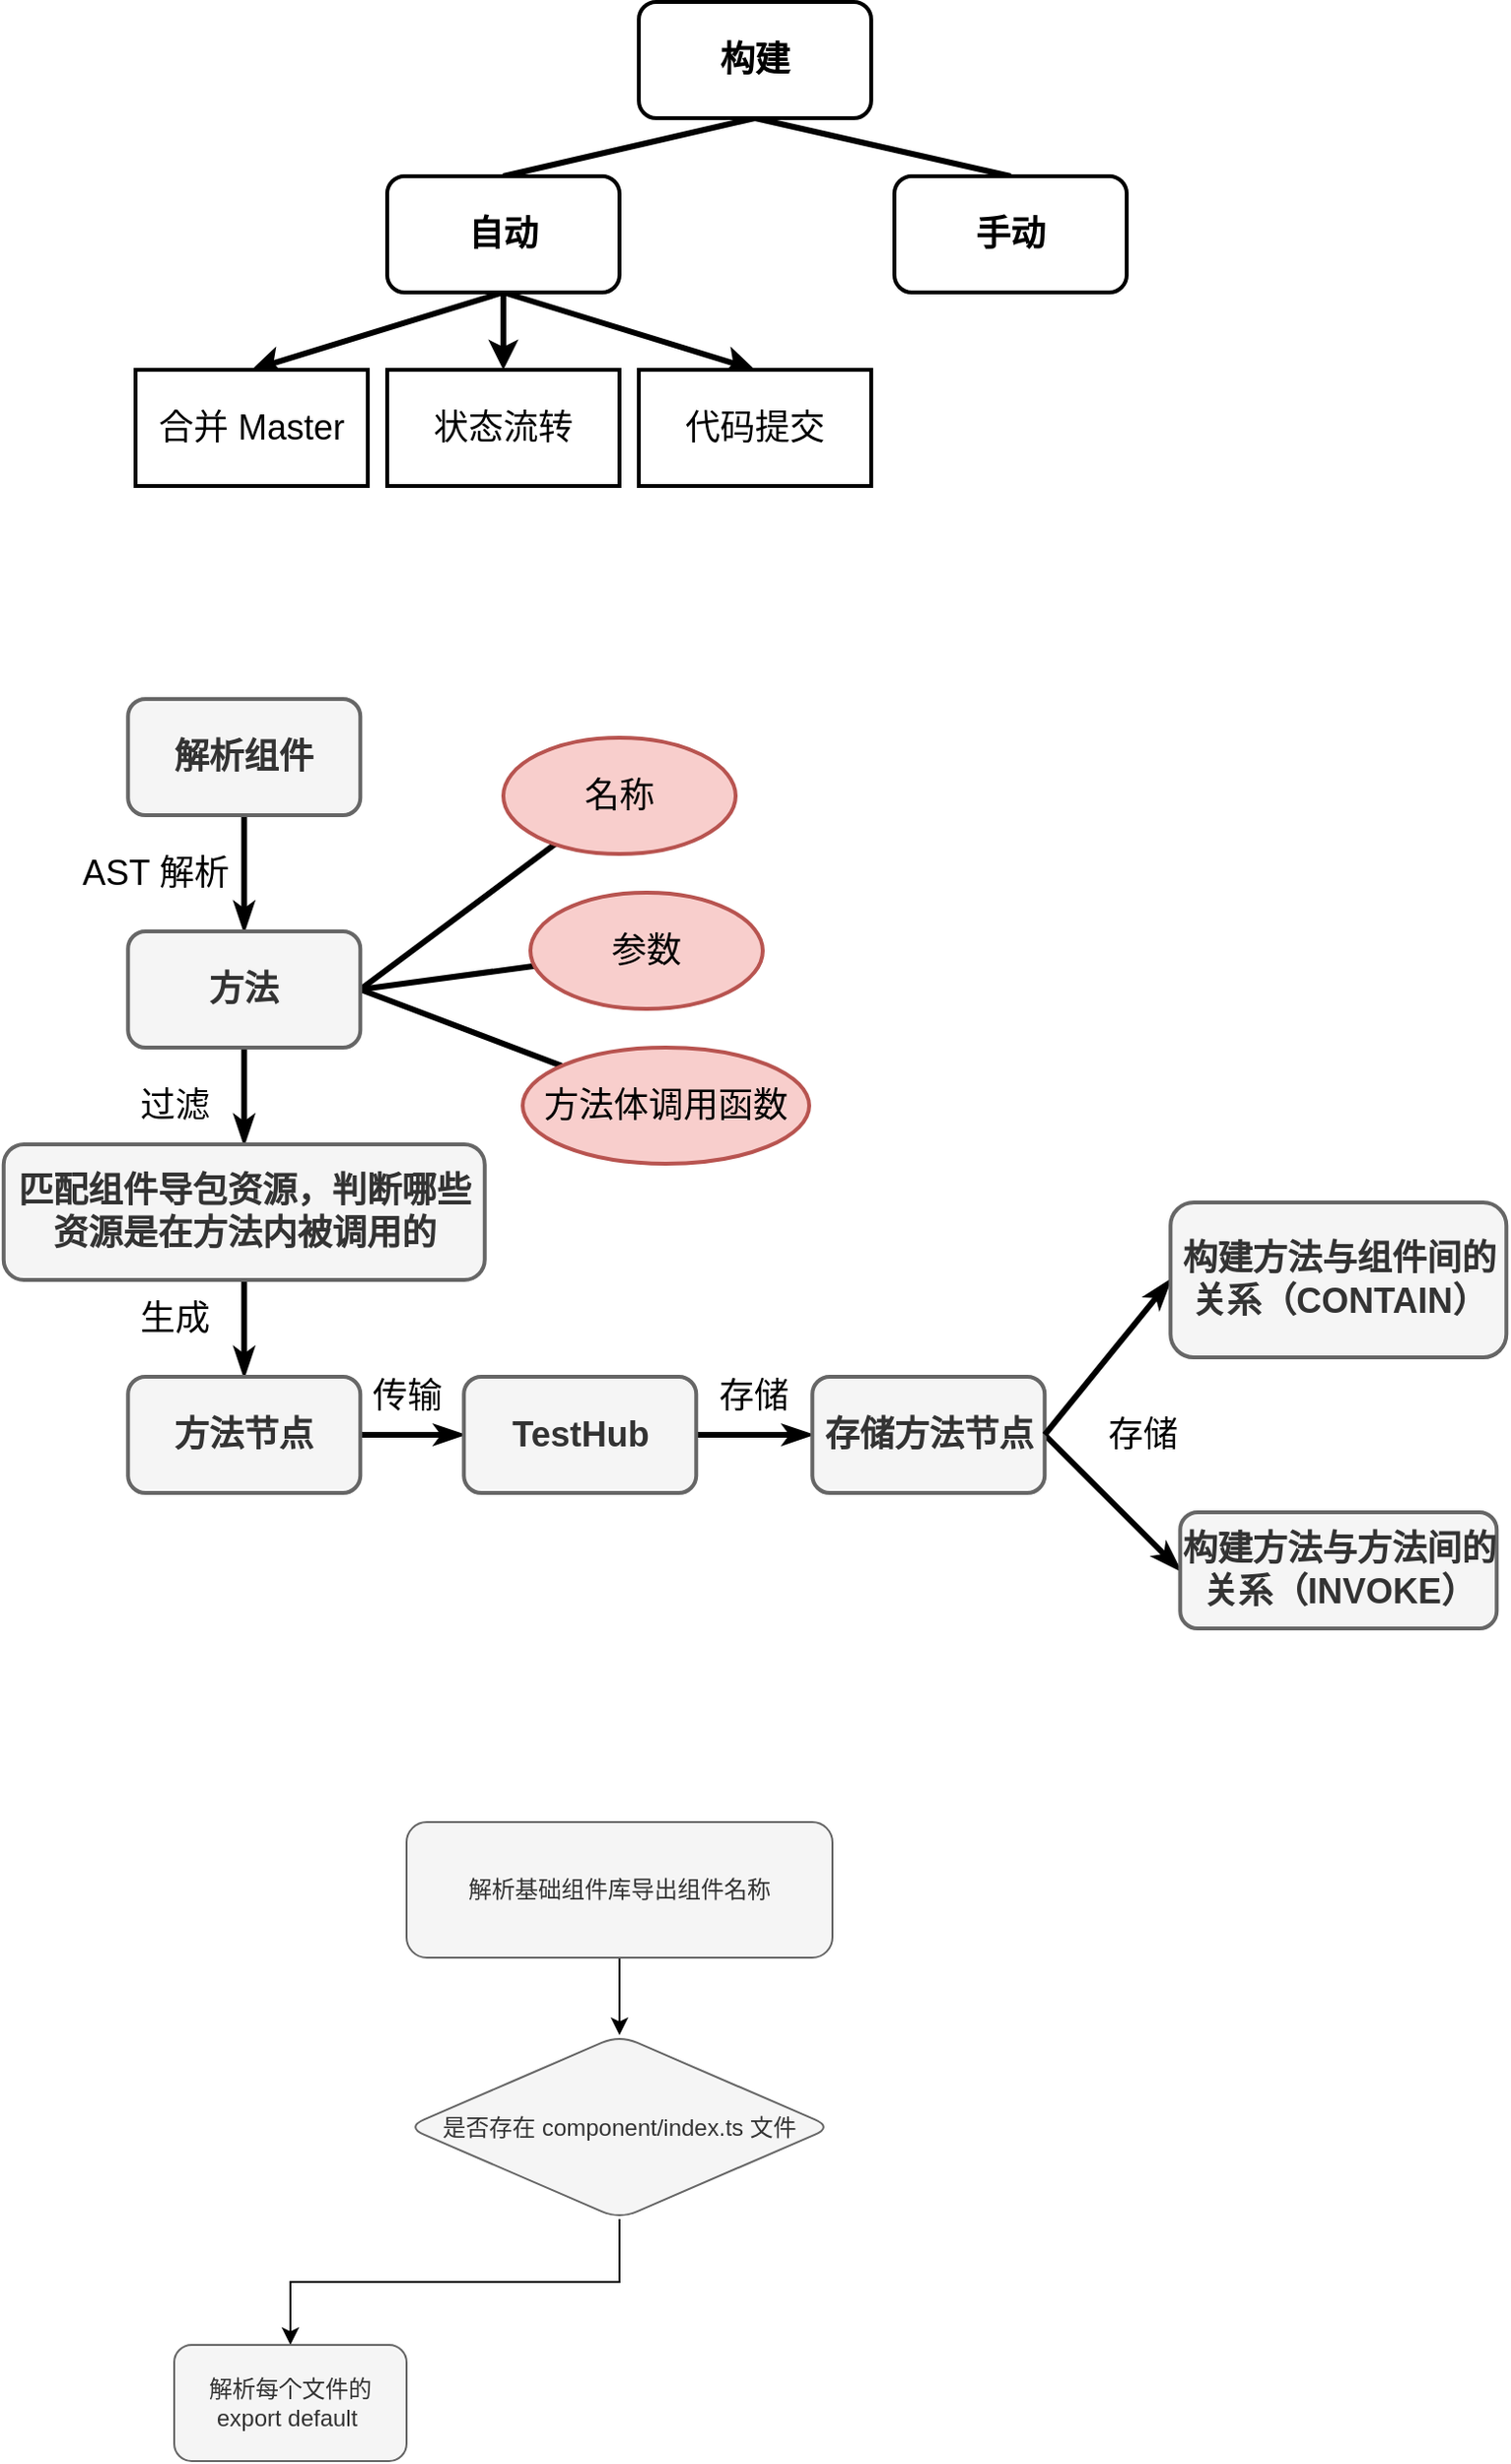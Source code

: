 <mxfile version="18.2.0" type="github">
  <diagram id="OAQBumTCi4VNMYvm5W2r" name="第 1 页">
    <mxGraphModel dx="1186" dy="764" grid="1" gridSize="10" guides="1" tooltips="1" connect="1" arrows="1" fold="1" page="1" pageScale="1" pageWidth="827" pageHeight="1169" math="0" shadow="0">
      <root>
        <mxCell id="0" />
        <mxCell id="1" parent="0" />
        <mxCell id="h8ZU28KvVE-qXobPjvcc-4" style="rounded=0;orthogonalLoop=1;jettySize=auto;html=1;exitX=0.5;exitY=1;exitDx=0;exitDy=0;fontSize=18;entryX=0.5;entryY=0;entryDx=0;entryDy=0;strokeWidth=3;endArrow=none;endFill=0;" parent="1" source="h8ZU28KvVE-qXobPjvcc-1" target="h8ZU28KvVE-qXobPjvcc-2" edge="1">
          <mxGeometry relative="1" as="geometry" />
        </mxCell>
        <mxCell id="h8ZU28KvVE-qXobPjvcc-5" style="rounded=0;orthogonalLoop=1;jettySize=auto;html=1;exitX=0.5;exitY=1;exitDx=0;exitDy=0;fontSize=18;entryX=0.5;entryY=0;entryDx=0;entryDy=0;strokeWidth=3;endArrow=none;endFill=0;" parent="1" source="h8ZU28KvVE-qXobPjvcc-1" target="h8ZU28KvVE-qXobPjvcc-3" edge="1">
          <mxGeometry relative="1" as="geometry" />
        </mxCell>
        <mxCell id="h8ZU28KvVE-qXobPjvcc-1" value="&lt;b&gt;&lt;font style=&quot;font-size: 18px;&quot;&gt;构建&lt;/font&gt;&lt;/b&gt;" style="rounded=1;whiteSpace=wrap;html=1;strokeWidth=2;" parent="1" vertex="1">
          <mxGeometry x="350" y="40" width="120" height="60" as="geometry" />
        </mxCell>
        <mxCell id="h8ZU28KvVE-qXobPjvcc-6" style="rounded=0;orthogonalLoop=1;jettySize=auto;html=1;exitX=0.5;exitY=1;exitDx=0;exitDy=0;fontSize=18;entryX=0.5;entryY=0;entryDx=0;entryDy=0;strokeWidth=3;" parent="1" source="h8ZU28KvVE-qXobPjvcc-2" target="h8ZU28KvVE-qXobPjvcc-7" edge="1">
          <mxGeometry relative="1" as="geometry">
            <mxPoint x="110" y="260" as="targetPoint" />
          </mxGeometry>
        </mxCell>
        <mxCell id="h8ZU28KvVE-qXobPjvcc-10" style="edgeStyle=none;rounded=0;orthogonalLoop=1;jettySize=auto;html=1;exitX=0.5;exitY=1;exitDx=0;exitDy=0;entryX=0.5;entryY=0;entryDx=0;entryDy=0;fontSize=18;strokeWidth=3;" parent="1" source="h8ZU28KvVE-qXobPjvcc-2" target="h8ZU28KvVE-qXobPjvcc-8" edge="1">
          <mxGeometry relative="1" as="geometry" />
        </mxCell>
        <mxCell id="h8ZU28KvVE-qXobPjvcc-11" style="edgeStyle=none;rounded=0;orthogonalLoop=1;jettySize=auto;html=1;exitX=0.5;exitY=1;exitDx=0;exitDy=0;entryX=0.5;entryY=0;entryDx=0;entryDy=0;fontSize=18;strokeWidth=3;" parent="1" source="h8ZU28KvVE-qXobPjvcc-2" target="h8ZU28KvVE-qXobPjvcc-9" edge="1">
          <mxGeometry relative="1" as="geometry" />
        </mxCell>
        <mxCell id="h8ZU28KvVE-qXobPjvcc-2" value="&lt;b&gt;&lt;font style=&quot;font-size: 18px;&quot;&gt;自动&lt;/font&gt;&lt;/b&gt;" style="rounded=1;whiteSpace=wrap;html=1;strokeWidth=2;" parent="1" vertex="1">
          <mxGeometry x="220" y="130" width="120" height="60" as="geometry" />
        </mxCell>
        <mxCell id="h8ZU28KvVE-qXobPjvcc-3" value="&lt;span style=&quot;font-size: 18px;&quot;&gt;&lt;b&gt;手动&lt;/b&gt;&lt;/span&gt;" style="rounded=1;whiteSpace=wrap;html=1;strokeWidth=2;" parent="1" vertex="1">
          <mxGeometry x="482" y="130" width="120" height="60" as="geometry" />
        </mxCell>
        <mxCell id="h8ZU28KvVE-qXobPjvcc-7" value="合并 Master" style="whiteSpace=wrap;html=1;fontSize=18;strokeWidth=2;" parent="1" vertex="1">
          <mxGeometry x="90" y="230" width="120" height="60" as="geometry" />
        </mxCell>
        <mxCell id="h8ZU28KvVE-qXobPjvcc-8" value="状态流转" style="whiteSpace=wrap;html=1;fontSize=18;strokeWidth=2;" parent="1" vertex="1">
          <mxGeometry x="220" y="230" width="120" height="60" as="geometry" />
        </mxCell>
        <mxCell id="h8ZU28KvVE-qXobPjvcc-9" value="代码提交" style="whiteSpace=wrap;html=1;fontSize=18;strokeWidth=2;" parent="1" vertex="1">
          <mxGeometry x="350" y="230" width="120" height="60" as="geometry" />
        </mxCell>
        <mxCell id="h8ZU28KvVE-qXobPjvcc-14" value="" style="edgeStyle=none;rounded=0;orthogonalLoop=1;jettySize=auto;html=1;fontSize=18;endArrow=classicThin;endFill=1;strokeWidth=3;" parent="1" source="h8ZU28KvVE-qXobPjvcc-12" target="h8ZU28KvVE-qXobPjvcc-13" edge="1">
          <mxGeometry relative="1" as="geometry" />
        </mxCell>
        <mxCell id="h8ZU28KvVE-qXobPjvcc-36" value="AST 解析" style="edgeLabel;html=1;align=center;verticalAlign=middle;resizable=0;points=[];fontSize=18;" parent="h8ZU28KvVE-qXobPjvcc-14" vertex="1" connectable="0">
          <mxGeometry x="0.133" relative="1" as="geometry">
            <mxPoint x="-46" y="-4" as="offset" />
          </mxGeometry>
        </mxCell>
        <mxCell id="h8ZU28KvVE-qXobPjvcc-12" value="解析组件" style="rounded=1;whiteSpace=wrap;html=1;fontSize=18;strokeWidth=2;fillColor=#f5f5f5;fontColor=#333333;strokeColor=#666666;fontStyle=1" parent="1" vertex="1">
          <mxGeometry x="86.13" y="400" width="120" height="60" as="geometry" />
        </mxCell>
        <mxCell id="h8ZU28KvVE-qXobPjvcc-19" value="" style="edgeStyle=none;rounded=0;orthogonalLoop=1;jettySize=auto;html=1;fontSize=18;endArrow=none;endFill=0;strokeWidth=3;exitX=1;exitY=0.5;exitDx=0;exitDy=0;" parent="1" source="h8ZU28KvVE-qXobPjvcc-13" target="h8ZU28KvVE-qXobPjvcc-15" edge="1">
          <mxGeometry relative="1" as="geometry" />
        </mxCell>
        <mxCell id="h8ZU28KvVE-qXobPjvcc-21" value="" style="edgeStyle=none;rounded=0;orthogonalLoop=1;jettySize=auto;html=1;fontSize=18;endArrow=none;endFill=0;strokeWidth=3;exitX=1;exitY=0.5;exitDx=0;exitDy=0;" parent="1" source="h8ZU28KvVE-qXobPjvcc-13" target="h8ZU28KvVE-qXobPjvcc-20" edge="1">
          <mxGeometry relative="1" as="geometry">
            <mxPoint x="230" y="560" as="sourcePoint" />
          </mxGeometry>
        </mxCell>
        <mxCell id="h8ZU28KvVE-qXobPjvcc-23" value="" style="edgeStyle=none;rounded=0;orthogonalLoop=1;jettySize=auto;html=1;fontSize=18;endArrow=none;endFill=0;strokeWidth=3;exitX=1;exitY=0.5;exitDx=0;exitDy=0;" parent="1" source="h8ZU28KvVE-qXobPjvcc-13" target="h8ZU28KvVE-qXobPjvcc-22" edge="1">
          <mxGeometry relative="1" as="geometry" />
        </mxCell>
        <mxCell id="h8ZU28KvVE-qXobPjvcc-25" value="" style="edgeStyle=none;rounded=0;orthogonalLoop=1;jettySize=auto;html=1;fontSize=18;endArrow=classicThin;endFill=1;strokeWidth=3;" parent="1" source="h8ZU28KvVE-qXobPjvcc-13" target="h8ZU28KvVE-qXobPjvcc-24" edge="1">
          <mxGeometry relative="1" as="geometry" />
        </mxCell>
        <mxCell id="h8ZU28KvVE-qXobPjvcc-37" value="过滤" style="edgeLabel;html=1;align=center;verticalAlign=middle;resizable=0;points=[];fontSize=18;" parent="h8ZU28KvVE-qXobPjvcc-25" vertex="1" connectable="0">
          <mxGeometry x="0.32" y="-2" relative="1" as="geometry">
            <mxPoint x="-34" y="-3" as="offset" />
          </mxGeometry>
        </mxCell>
        <mxCell id="h8ZU28KvVE-qXobPjvcc-13" value="方法" style="whiteSpace=wrap;html=1;fontSize=18;rounded=1;strokeWidth=2;fillColor=#f5f5f5;fontColor=#333333;strokeColor=#666666;fontStyle=1" parent="1" vertex="1">
          <mxGeometry x="86.13" y="520" width="120" height="60" as="geometry" />
        </mxCell>
        <mxCell id="h8ZU28KvVE-qXobPjvcc-15" value="名称" style="ellipse;whiteSpace=wrap;html=1;fontSize=18;rounded=1;strokeWidth=2;fillColor=#f8cecc;strokeColor=#b85450;" parent="1" vertex="1">
          <mxGeometry x="280" y="420" width="120" height="60" as="geometry" />
        </mxCell>
        <mxCell id="h8ZU28KvVE-qXobPjvcc-20" value="参数" style="ellipse;whiteSpace=wrap;html=1;fontSize=18;rounded=1;strokeWidth=2;fillColor=#f8cecc;strokeColor=#b85450;" parent="1" vertex="1">
          <mxGeometry x="294" y="500" width="120" height="60" as="geometry" />
        </mxCell>
        <mxCell id="h8ZU28KvVE-qXobPjvcc-22" value="方法体调用函数" style="ellipse;whiteSpace=wrap;html=1;fontSize=18;rounded=1;strokeWidth=2;fillColor=#f8cecc;strokeColor=#b85450;" parent="1" vertex="1">
          <mxGeometry x="290" y="580" width="148" height="60" as="geometry" />
        </mxCell>
        <mxCell id="h8ZU28KvVE-qXobPjvcc-27" value="" style="edgeStyle=none;rounded=0;orthogonalLoop=1;jettySize=auto;html=1;fontSize=18;endArrow=classicThin;endFill=1;strokeWidth=3;" parent="1" source="h8ZU28KvVE-qXobPjvcc-24" target="h8ZU28KvVE-qXobPjvcc-26" edge="1">
          <mxGeometry relative="1" as="geometry" />
        </mxCell>
        <mxCell id="h8ZU28KvVE-qXobPjvcc-38" value="生成" style="edgeLabel;html=1;align=center;verticalAlign=middle;resizable=0;points=[];fontSize=18;" parent="h8ZU28KvVE-qXobPjvcc-27" vertex="1" connectable="0">
          <mxGeometry x="-0.2" relative="1" as="geometry">
            <mxPoint x="-36" as="offset" />
          </mxGeometry>
        </mxCell>
        <mxCell id="h8ZU28KvVE-qXobPjvcc-24" value="匹配组件导包资源，判断哪些资源是在方法内被调用的" style="whiteSpace=wrap;html=1;fontSize=18;rounded=1;strokeWidth=2;fillColor=#f5f5f5;fontColor=#333333;strokeColor=#666666;fontStyle=1" parent="1" vertex="1">
          <mxGeometry x="21.88" y="630" width="248.5" height="70" as="geometry" />
        </mxCell>
        <mxCell id="h8ZU28KvVE-qXobPjvcc-29" value="" style="edgeStyle=none;rounded=0;orthogonalLoop=1;jettySize=auto;html=1;fontSize=18;endArrow=classicThin;endFill=1;strokeWidth=3;" parent="1" source="h8ZU28KvVE-qXobPjvcc-26" target="h8ZU28KvVE-qXobPjvcc-28" edge="1">
          <mxGeometry relative="1" as="geometry" />
        </mxCell>
        <mxCell id="h8ZU28KvVE-qXobPjvcc-39" value="传输" style="edgeLabel;html=1;align=center;verticalAlign=middle;resizable=0;points=[];fontSize=18;" parent="h8ZU28KvVE-qXobPjvcc-29" vertex="1" connectable="0">
          <mxGeometry x="-0.047" y="3" relative="1" as="geometry">
            <mxPoint x="-2" y="-17" as="offset" />
          </mxGeometry>
        </mxCell>
        <mxCell id="h8ZU28KvVE-qXobPjvcc-26" value="方法节点" style="whiteSpace=wrap;html=1;fontSize=18;rounded=1;strokeWidth=2;fillColor=#f5f5f5;fontColor=#333333;strokeColor=#666666;fontStyle=1" parent="1" vertex="1">
          <mxGeometry x="86.13" y="750" width="120" height="60" as="geometry" />
        </mxCell>
        <mxCell id="h8ZU28KvVE-qXobPjvcc-31" value="" style="edgeStyle=none;rounded=0;orthogonalLoop=1;jettySize=auto;html=1;fontSize=18;endArrow=classicThin;endFill=1;strokeWidth=3;" parent="1" source="h8ZU28KvVE-qXobPjvcc-28" target="h8ZU28KvVE-qXobPjvcc-30" edge="1">
          <mxGeometry relative="1" as="geometry">
            <Array as="points" />
          </mxGeometry>
        </mxCell>
        <mxCell id="h8ZU28KvVE-qXobPjvcc-40" value="存储" style="edgeLabel;html=1;align=center;verticalAlign=middle;resizable=0;points=[];fontSize=18;" parent="h8ZU28KvVE-qXobPjvcc-31" vertex="1" connectable="0">
          <mxGeometry x="0.333" y="-4" relative="1" as="geometry">
            <mxPoint x="-11" y="-24" as="offset" />
          </mxGeometry>
        </mxCell>
        <mxCell id="h8ZU28KvVE-qXobPjvcc-28" value="TestHub" style="whiteSpace=wrap;html=1;fontSize=18;rounded=1;strokeWidth=2;fillColor=#f5f5f5;fontColor=#333333;strokeColor=#666666;fontStyle=1" parent="1" vertex="1">
          <mxGeometry x="259.63" y="750" width="120" height="60" as="geometry" />
        </mxCell>
        <mxCell id="h8ZU28KvVE-qXobPjvcc-33" value="" style="edgeStyle=none;rounded=0;orthogonalLoop=1;jettySize=auto;html=1;fontSize=18;endArrow=classicThin;endFill=1;strokeWidth=3;entryX=0;entryY=0.5;entryDx=0;entryDy=0;" parent="1" target="h8ZU28KvVE-qXobPjvcc-32" edge="1">
          <mxGeometry relative="1" as="geometry">
            <mxPoint x="559.63" y="780" as="sourcePoint" />
          </mxGeometry>
        </mxCell>
        <mxCell id="h8ZU28KvVE-qXobPjvcc-41" value="存储" style="edgeLabel;html=1;align=center;verticalAlign=middle;resizable=0;points=[];fontSize=18;" parent="h8ZU28KvVE-qXobPjvcc-33" vertex="1" connectable="0">
          <mxGeometry x="-0.057" relative="1" as="geometry">
            <mxPoint x="17" y="-33" as="offset" />
          </mxGeometry>
        </mxCell>
        <mxCell id="h8ZU28KvVE-qXobPjvcc-30" value="存储方法节点" style="whiteSpace=wrap;html=1;fontSize=18;rounded=1;strokeWidth=2;fillColor=#f5f5f5;fontColor=#333333;strokeColor=#666666;fontStyle=1" parent="1" vertex="1">
          <mxGeometry x="439.63" y="750" width="120" height="60" as="geometry" />
        </mxCell>
        <mxCell id="h8ZU28KvVE-qXobPjvcc-35" value="" style="edgeStyle=none;rounded=0;orthogonalLoop=1;jettySize=auto;html=1;fontSize=18;endArrow=classicThin;endFill=1;strokeWidth=3;exitX=1;exitY=0.5;exitDx=0;exitDy=0;entryX=0;entryY=0.5;entryDx=0;entryDy=0;" parent="1" source="h8ZU28KvVE-qXobPjvcc-30" target="h8ZU28KvVE-qXobPjvcc-34" edge="1">
          <mxGeometry relative="1" as="geometry" />
        </mxCell>
        <mxCell id="h8ZU28KvVE-qXobPjvcc-32" value="构建方法与方法间的关系（INVOKE）" style="whiteSpace=wrap;html=1;fontSize=18;rounded=1;strokeWidth=2;fillColor=#f5f5f5;fontColor=#333333;strokeColor=#666666;fontStyle=1" parent="1" vertex="1">
          <mxGeometry x="629.63" y="820" width="163.5" height="60" as="geometry" />
        </mxCell>
        <mxCell id="h8ZU28KvVE-qXobPjvcc-34" value="构建方法与组件间的关系（CONTAIN）" style="whiteSpace=wrap;html=1;fontSize=18;rounded=1;strokeWidth=2;fillColor=#f5f5f5;fontColor=#333333;strokeColor=#666666;fontStyle=1" parent="1" vertex="1">
          <mxGeometry x="624.63" y="660" width="173.5" height="80" as="geometry" />
        </mxCell>
        <mxCell id="2VTvt2RtF1YcII2m7LO5-3" value="" style="edgeStyle=orthogonalEdgeStyle;rounded=0;orthogonalLoop=1;jettySize=auto;html=1;" edge="1" parent="1" source="2VTvt2RtF1YcII2m7LO5-1" target="2VTvt2RtF1YcII2m7LO5-2">
          <mxGeometry relative="1" as="geometry" />
        </mxCell>
        <mxCell id="2VTvt2RtF1YcII2m7LO5-1" value="解析基础组件库导出组件名称" style="rounded=1;whiteSpace=wrap;html=1;fillColor=#f5f5f5;fontColor=#333333;strokeColor=#666666;" vertex="1" parent="1">
          <mxGeometry x="230" y="980" width="220" height="70" as="geometry" />
        </mxCell>
        <mxCell id="2VTvt2RtF1YcII2m7LO5-5" value="" style="edgeStyle=orthogonalEdgeStyle;rounded=0;orthogonalLoop=1;jettySize=auto;html=1;" edge="1" parent="1" source="2VTvt2RtF1YcII2m7LO5-2" target="2VTvt2RtF1YcII2m7LO5-4">
          <mxGeometry relative="1" as="geometry" />
        </mxCell>
        <mxCell id="2VTvt2RtF1YcII2m7LO5-2" value="是否存在 component/index.ts 文件" style="rhombus;whiteSpace=wrap;html=1;fillColor=#f5f5f5;strokeColor=#666666;fontColor=#333333;rounded=1;" vertex="1" parent="1">
          <mxGeometry x="230" y="1090" width="220" height="95" as="geometry" />
        </mxCell>
        <mxCell id="2VTvt2RtF1YcII2m7LO5-4" value="解析每个文件的 export default&amp;nbsp;" style="whiteSpace=wrap;html=1;fillColor=#f5f5f5;strokeColor=#666666;fontColor=#333333;rounded=1;" vertex="1" parent="1">
          <mxGeometry x="110" y="1250" width="120" height="60" as="geometry" />
        </mxCell>
      </root>
    </mxGraphModel>
  </diagram>
</mxfile>
